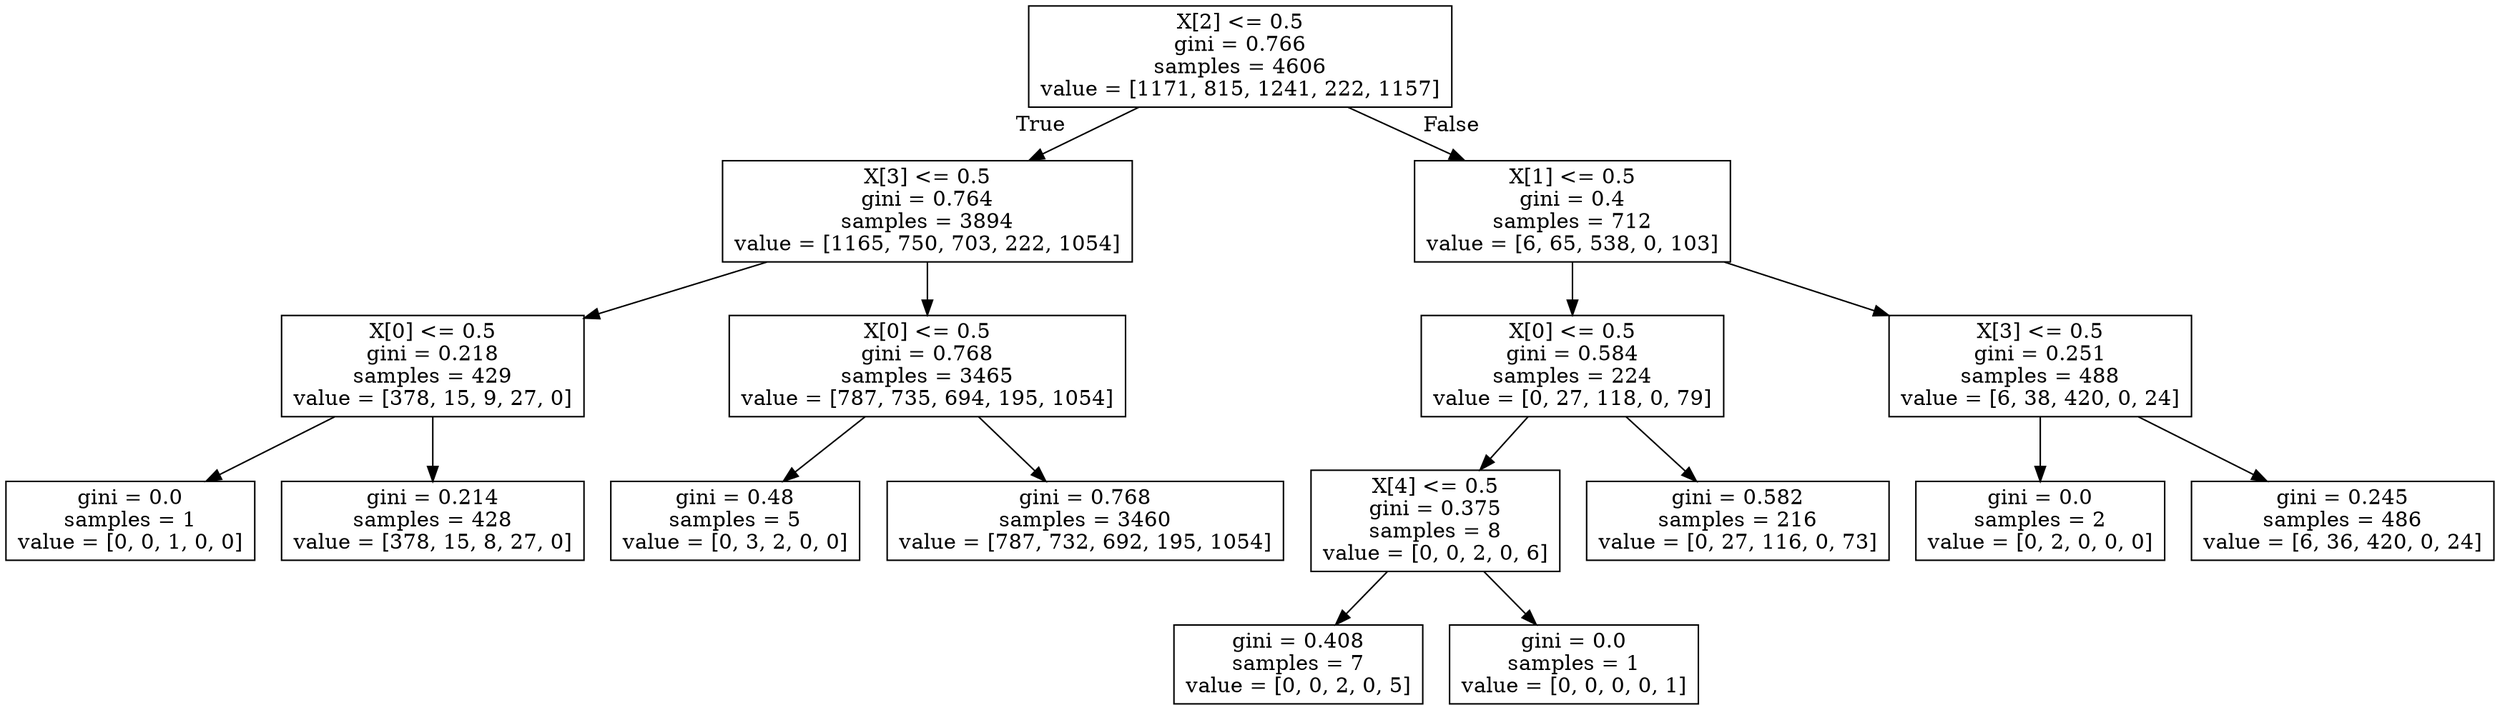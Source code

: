 digraph Tree {
node [shape=box] ;
0 [label="X[2] <= 0.5\ngini = 0.766\nsamples = 4606\nvalue = [1171, 815, 1241, 222, 1157]"] ;
1 [label="X[3] <= 0.5\ngini = 0.764\nsamples = 3894\nvalue = [1165, 750, 703, 222, 1054]"] ;
0 -> 1 [labeldistance=2.5, labelangle=45, headlabel="True"] ;
2 [label="X[0] <= 0.5\ngini = 0.218\nsamples = 429\nvalue = [378, 15, 9, 27, 0]"] ;
1 -> 2 ;
3 [label="gini = 0.0\nsamples = 1\nvalue = [0, 0, 1, 0, 0]"] ;
2 -> 3 ;
4 [label="gini = 0.214\nsamples = 428\nvalue = [378, 15, 8, 27, 0]"] ;
2 -> 4 ;
5 [label="X[0] <= 0.5\ngini = 0.768\nsamples = 3465\nvalue = [787, 735, 694, 195, 1054]"] ;
1 -> 5 ;
6 [label="gini = 0.48\nsamples = 5\nvalue = [0, 3, 2, 0, 0]"] ;
5 -> 6 ;
7 [label="gini = 0.768\nsamples = 3460\nvalue = [787, 732, 692, 195, 1054]"] ;
5 -> 7 ;
8 [label="X[1] <= 0.5\ngini = 0.4\nsamples = 712\nvalue = [6, 65, 538, 0, 103]"] ;
0 -> 8 [labeldistance=2.5, labelangle=-45, headlabel="False"] ;
9 [label="X[0] <= 0.5\ngini = 0.584\nsamples = 224\nvalue = [0, 27, 118, 0, 79]"] ;
8 -> 9 ;
10 [label="X[4] <= 0.5\ngini = 0.375\nsamples = 8\nvalue = [0, 0, 2, 0, 6]"] ;
9 -> 10 ;
11 [label="gini = 0.408\nsamples = 7\nvalue = [0, 0, 2, 0, 5]"] ;
10 -> 11 ;
12 [label="gini = 0.0\nsamples = 1\nvalue = [0, 0, 0, 0, 1]"] ;
10 -> 12 ;
13 [label="gini = 0.582\nsamples = 216\nvalue = [0, 27, 116, 0, 73]"] ;
9 -> 13 ;
14 [label="X[3] <= 0.5\ngini = 0.251\nsamples = 488\nvalue = [6, 38, 420, 0, 24]"] ;
8 -> 14 ;
15 [label="gini = 0.0\nsamples = 2\nvalue = [0, 2, 0, 0, 0]"] ;
14 -> 15 ;
16 [label="gini = 0.245\nsamples = 486\nvalue = [6, 36, 420, 0, 24]"] ;
14 -> 16 ;
}